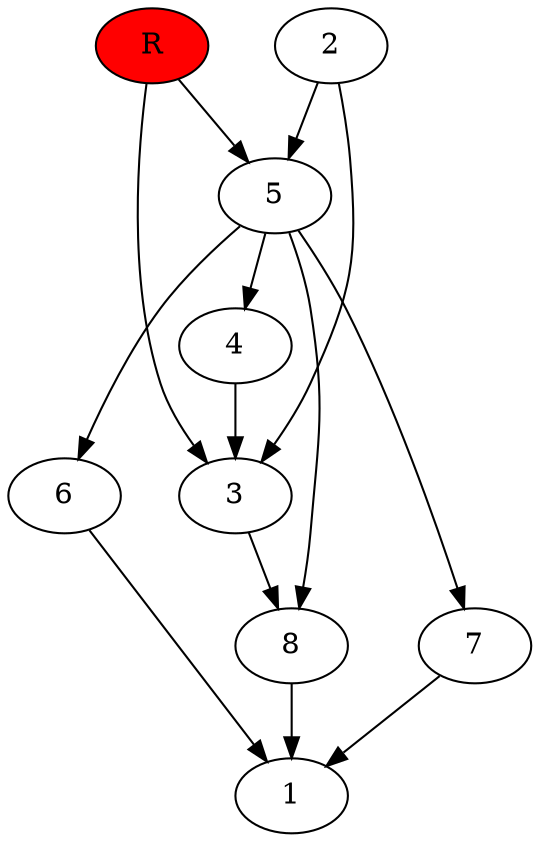 digraph prb34117 {
	1
	2
	3
	4
	5
	6
	7
	8
	R [fillcolor="#ff0000" style=filled]
	2 -> 3
	2 -> 5
	3 -> 8
	4 -> 3
	5 -> 4
	5 -> 6
	5 -> 7
	5 -> 8
	6 -> 1
	7 -> 1
	8 -> 1
	R -> 3
	R -> 5
}
